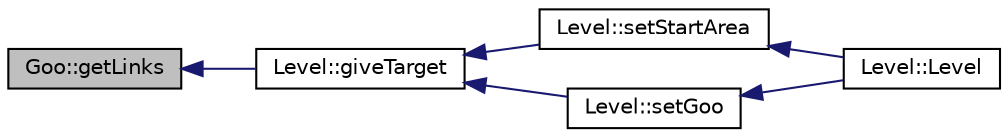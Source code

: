 digraph G
{
  edge [fontname="Helvetica",fontsize="10",labelfontname="Helvetica",labelfontsize="10"];
  node [fontname="Helvetica",fontsize="10",shape=record];
  rankdir="LR";
  Node1 [label="Goo::getLinks",height=0.2,width=0.4,color="black", fillcolor="grey75", style="filled" fontcolor="black"];
  Node1 -> Node2 [dir="back",color="midnightblue",fontsize="10",style="solid",fontname="Helvetica"];
  Node2 [label="Level::giveTarget",height=0.2,width=0.4,color="black", fillcolor="white", style="filled",URL="$classLevel.html#a1e14fd63a3738f7ccf24c0a8ce144452"];
  Node2 -> Node3 [dir="back",color="midnightblue",fontsize="10",style="solid",fontname="Helvetica"];
  Node3 [label="Level::setStartArea",height=0.2,width=0.4,color="black", fillcolor="white", style="filled",URL="$classLevel.html#ab70095fd87905c7905f13526919632d4"];
  Node3 -> Node4 [dir="back",color="midnightblue",fontsize="10",style="solid",fontname="Helvetica"];
  Node4 [label="Level::Level",height=0.2,width=0.4,color="black", fillcolor="white", style="filled",URL="$classLevel.html#aab4805fc7397cd5ab9d9852a1d403a0d"];
  Node2 -> Node5 [dir="back",color="midnightblue",fontsize="10",style="solid",fontname="Helvetica"];
  Node5 [label="Level::setGoo",height=0.2,width=0.4,color="black", fillcolor="white", style="filled",URL="$classLevel.html#ab1fa2ff467715c3792df7c3b35cf7ca6"];
  Node5 -> Node4 [dir="back",color="midnightblue",fontsize="10",style="solid",fontname="Helvetica"];
}
